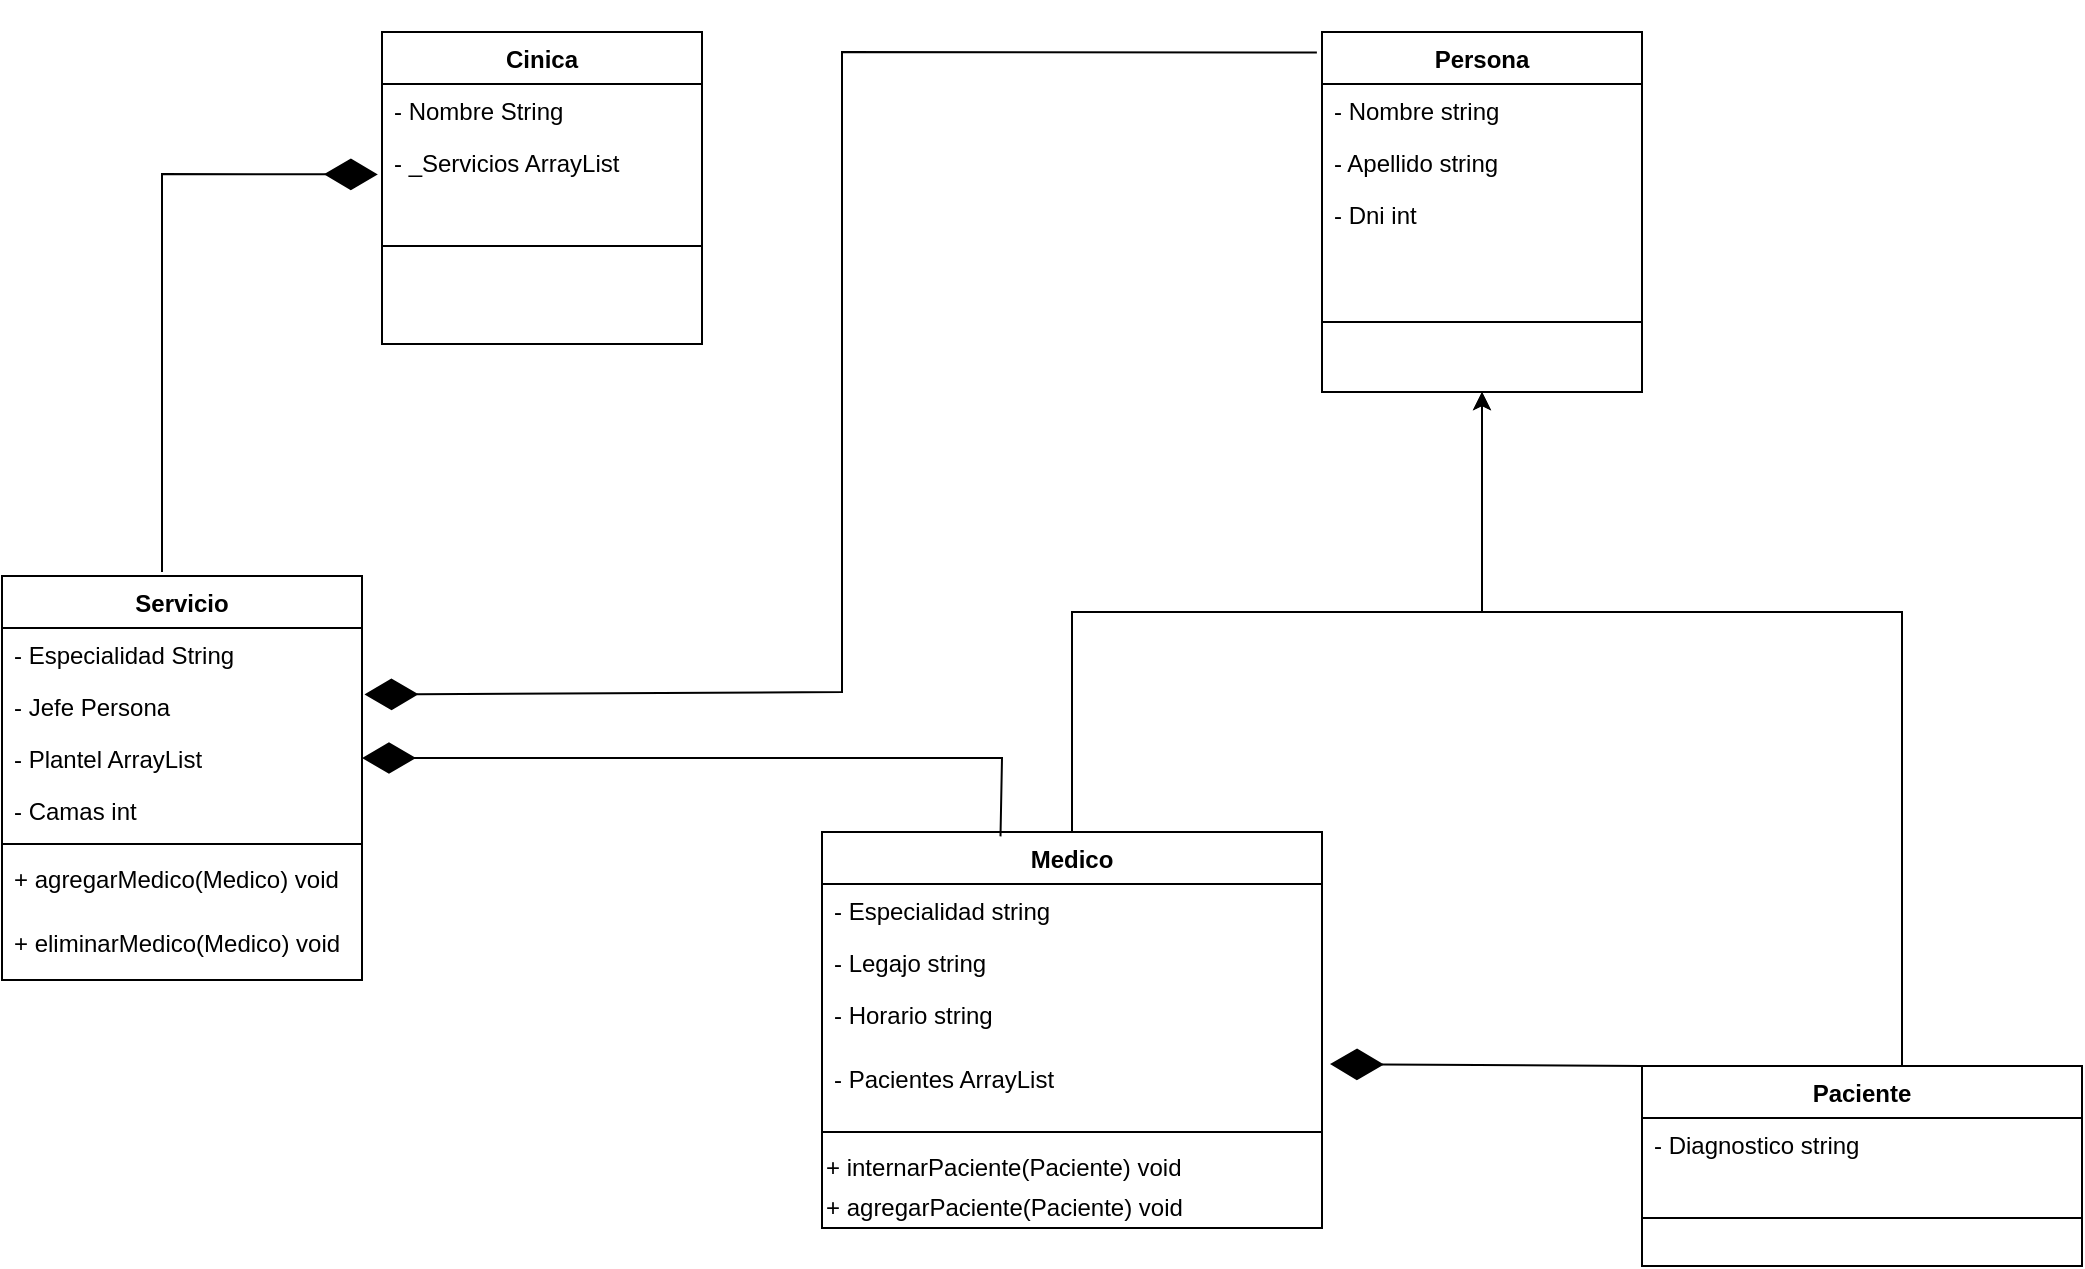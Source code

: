 <mxfile version="18.1.3" type="device"><diagram name="Page-1" id="e7e014a7-5840-1c2e-5031-d8a46d1fe8dd"><mxGraphModel dx="1293" dy="786" grid="1" gridSize="10" guides="1" tooltips="1" connect="1" arrows="1" fold="1" page="1" pageScale="1" pageWidth="1169" pageHeight="826" background="none" math="0" shadow="0"><root><mxCell id="0"/><mxCell id="1" parent="0"/><mxCell id="mwotw5wCNAqOD3l3HO5m-41" value="Cinica" style="swimlane;fontStyle=1;align=center;verticalAlign=top;childLayout=stackLayout;horizontal=1;startSize=26;horizontalStack=0;resizeParent=1;resizeParentMax=0;resizeLast=0;collapsible=1;marginBottom=0;" vertex="1" parent="1"><mxGeometry x="250" y="40" width="160" height="156" as="geometry"/></mxCell><mxCell id="mwotw5wCNAqOD3l3HO5m-42" value="- Nombre String" style="text;strokeColor=none;fillColor=none;align=left;verticalAlign=top;spacingLeft=4;spacingRight=4;overflow=hidden;rotatable=0;points=[[0,0.5],[1,0.5]];portConstraint=eastwest;" vertex="1" parent="mwotw5wCNAqOD3l3HO5m-41"><mxGeometry y="26" width="160" height="26" as="geometry"/></mxCell><mxCell id="mwotw5wCNAqOD3l3HO5m-48" value="- _Servicios ArrayList" style="text;strokeColor=none;fillColor=none;align=left;verticalAlign=top;spacingLeft=4;spacingRight=4;overflow=hidden;rotatable=0;points=[[0,0.5],[1,0.5]];portConstraint=eastwest;" vertex="1" parent="mwotw5wCNAqOD3l3HO5m-41"><mxGeometry y="52" width="160" height="26" as="geometry"/></mxCell><mxCell id="mwotw5wCNAqOD3l3HO5m-43" value="" style="line;strokeWidth=1;fillColor=none;align=left;verticalAlign=middle;spacingTop=-1;spacingLeft=3;spacingRight=3;rotatable=0;labelPosition=right;points=[];portConstraint=eastwest;" vertex="1" parent="mwotw5wCNAqOD3l3HO5m-41"><mxGeometry y="78" width="160" height="58" as="geometry"/></mxCell><mxCell id="mwotw5wCNAqOD3l3HO5m-47" value="&lt;span style=&quot;color: rgba(0, 0, 0, 0); font-family: monospace; font-size: 0px; text-align: start;&quot;&gt;a&lt;/span&gt;" style="text;html=1;align=center;verticalAlign=middle;resizable=0;points=[];autosize=1;strokeColor=none;fillColor=none;" vertex="1" parent="mwotw5wCNAqOD3l3HO5m-41"><mxGeometry y="136" width="160" height="20" as="geometry"/></mxCell><mxCell id="mwotw5wCNAqOD3l3HO5m-53" value="Servicio" style="swimlane;fontStyle=1;align=center;verticalAlign=top;childLayout=stackLayout;horizontal=1;startSize=26;horizontalStack=0;resizeParent=1;resizeParentMax=0;resizeLast=0;collapsible=1;marginBottom=0;" vertex="1" parent="1"><mxGeometry x="60" y="312" width="180" height="202" as="geometry"/></mxCell><mxCell id="mwotw5wCNAqOD3l3HO5m-57" value="- Especialidad String" style="text;strokeColor=none;fillColor=none;align=left;verticalAlign=top;spacingLeft=4;spacingRight=4;overflow=hidden;rotatable=0;points=[[0,0.5],[1,0.5]];portConstraint=eastwest;" vertex="1" parent="mwotw5wCNAqOD3l3HO5m-53"><mxGeometry y="26" width="180" height="26" as="geometry"/></mxCell><mxCell id="mwotw5wCNAqOD3l3HO5m-54" value="- Jefe Persona" style="text;strokeColor=none;fillColor=none;align=left;verticalAlign=top;spacingLeft=4;spacingRight=4;overflow=hidden;rotatable=0;points=[[0,0.5],[1,0.5]];portConstraint=eastwest;" vertex="1" parent="mwotw5wCNAqOD3l3HO5m-53"><mxGeometry y="52" width="180" height="26" as="geometry"/></mxCell><mxCell id="mwotw5wCNAqOD3l3HO5m-58" value="- Plantel ArrayList" style="text;strokeColor=none;fillColor=none;align=left;verticalAlign=top;spacingLeft=4;spacingRight=4;overflow=hidden;rotatable=0;points=[[0,0.5],[1,0.5]];portConstraint=eastwest;" vertex="1" parent="mwotw5wCNAqOD3l3HO5m-53"><mxGeometry y="78" width="180" height="26" as="geometry"/></mxCell><mxCell id="mwotw5wCNAqOD3l3HO5m-59" value="- Camas int" style="text;strokeColor=none;fillColor=none;align=left;verticalAlign=top;spacingLeft=4;spacingRight=4;overflow=hidden;rotatable=0;points=[[0,0.5],[1,0.5]];portConstraint=eastwest;" vertex="1" parent="mwotw5wCNAqOD3l3HO5m-53"><mxGeometry y="104" width="180" height="26" as="geometry"/></mxCell><mxCell id="mwotw5wCNAqOD3l3HO5m-55" value="" style="line;strokeWidth=1;fillColor=none;align=left;verticalAlign=middle;spacingTop=-1;spacingLeft=3;spacingRight=3;rotatable=0;labelPosition=right;points=[];portConstraint=eastwest;" vertex="1" parent="mwotw5wCNAqOD3l3HO5m-53"><mxGeometry y="130" width="180" height="8" as="geometry"/></mxCell><mxCell id="mwotw5wCNAqOD3l3HO5m-56" value="+ agregarMedico(Medico) void" style="text;strokeColor=none;fillColor=none;align=left;verticalAlign=top;spacingLeft=4;spacingRight=4;overflow=hidden;rotatable=0;points=[[0,0.5],[1,0.5]];portConstraint=eastwest;" vertex="1" parent="mwotw5wCNAqOD3l3HO5m-53"><mxGeometry y="138" width="180" height="32" as="geometry"/></mxCell><mxCell id="mwotw5wCNAqOD3l3HO5m-60" value="+ eliminarMedico(Medico) void" style="text;strokeColor=none;fillColor=none;align=left;verticalAlign=top;spacingLeft=4;spacingRight=4;overflow=hidden;rotatable=0;points=[[0,0.5],[1,0.5]];portConstraint=eastwest;" vertex="1" parent="mwotw5wCNAqOD3l3HO5m-53"><mxGeometry y="170" width="180" height="32" as="geometry"/></mxCell><mxCell id="mwotw5wCNAqOD3l3HO5m-63" value="Persona" style="swimlane;fontStyle=1;align=center;verticalAlign=top;childLayout=stackLayout;horizontal=1;startSize=26;horizontalStack=0;resizeParent=1;resizeParentMax=0;resizeLast=0;collapsible=1;marginBottom=0;" vertex="1" parent="1"><mxGeometry x="720" y="40" width="160" height="180" as="geometry"/></mxCell><mxCell id="mwotw5wCNAqOD3l3HO5m-68" value="- Nombre string" style="text;strokeColor=none;fillColor=none;align=left;verticalAlign=top;spacingLeft=4;spacingRight=4;overflow=hidden;rotatable=0;points=[[0,0.5],[1,0.5]];portConstraint=eastwest;" vertex="1" parent="mwotw5wCNAqOD3l3HO5m-63"><mxGeometry y="26" width="160" height="26" as="geometry"/></mxCell><mxCell id="mwotw5wCNAqOD3l3HO5m-67" value="- Apellido string" style="text;strokeColor=none;fillColor=none;align=left;verticalAlign=top;spacingLeft=4;spacingRight=4;overflow=hidden;rotatable=0;points=[[0,0.5],[1,0.5]];portConstraint=eastwest;" vertex="1" parent="mwotw5wCNAqOD3l3HO5m-63"><mxGeometry y="52" width="160" height="26" as="geometry"/></mxCell><mxCell id="mwotw5wCNAqOD3l3HO5m-64" value="- Dni int" style="text;strokeColor=none;fillColor=none;align=left;verticalAlign=top;spacingLeft=4;spacingRight=4;overflow=hidden;rotatable=0;points=[[0,0.5],[1,0.5]];portConstraint=eastwest;" vertex="1" parent="mwotw5wCNAqOD3l3HO5m-63"><mxGeometry y="78" width="160" height="32" as="geometry"/></mxCell><mxCell id="mwotw5wCNAqOD3l3HO5m-65" value="" style="line;strokeWidth=1;fillColor=none;align=left;verticalAlign=middle;spacingTop=-1;spacingLeft=3;spacingRight=3;rotatable=0;labelPosition=right;points=[];portConstraint=eastwest;" vertex="1" parent="mwotw5wCNAqOD3l3HO5m-63"><mxGeometry y="110" width="160" height="70" as="geometry"/></mxCell><mxCell id="mwotw5wCNAqOD3l3HO5m-99" style="edgeStyle=orthogonalEdgeStyle;rounded=0;orthogonalLoop=1;jettySize=auto;html=1;entryX=0.5;entryY=1;entryDx=0;entryDy=0;" edge="1" parent="1" source="mwotw5wCNAqOD3l3HO5m-73" target="mwotw5wCNAqOD3l3HO5m-63"><mxGeometry relative="1" as="geometry"><mxPoint x="595" y="320" as="targetPoint"/></mxGeometry></mxCell><mxCell id="mwotw5wCNAqOD3l3HO5m-73" value="Medico" style="swimlane;fontStyle=1;align=center;verticalAlign=top;childLayout=stackLayout;horizontal=1;startSize=26;horizontalStack=0;resizeParent=1;resizeParentMax=0;resizeLast=0;collapsible=1;marginBottom=0;rotation=0;" vertex="1" parent="1"><mxGeometry x="470" y="440" width="250" height="198" as="geometry"/></mxCell><mxCell id="mwotw5wCNAqOD3l3HO5m-74" value="- Especialidad string" style="text;strokeColor=none;fillColor=none;align=left;verticalAlign=top;spacingLeft=4;spacingRight=4;overflow=hidden;rotatable=0;points=[[0,0.5],[1,0.5]];portConstraint=eastwest;" vertex="1" parent="mwotw5wCNAqOD3l3HO5m-73"><mxGeometry y="26" width="250" height="26" as="geometry"/></mxCell><mxCell id="mwotw5wCNAqOD3l3HO5m-75" value="- Legajo string" style="text;strokeColor=none;fillColor=none;align=left;verticalAlign=top;spacingLeft=4;spacingRight=4;overflow=hidden;rotatable=0;points=[[0,0.5],[1,0.5]];portConstraint=eastwest;" vertex="1" parent="mwotw5wCNAqOD3l3HO5m-73"><mxGeometry y="52" width="250" height="26" as="geometry"/></mxCell><mxCell id="mwotw5wCNAqOD3l3HO5m-76" value="- Horario string" style="text;strokeColor=none;fillColor=none;align=left;verticalAlign=top;spacingLeft=4;spacingRight=4;overflow=hidden;rotatable=0;points=[[0,0.5],[1,0.5]];portConstraint=eastwest;" vertex="1" parent="mwotw5wCNAqOD3l3HO5m-73"><mxGeometry y="78" width="250" height="32" as="geometry"/></mxCell><mxCell id="mwotw5wCNAqOD3l3HO5m-106" value="- Pacientes ArrayList" style="text;strokeColor=none;fillColor=none;align=left;verticalAlign=top;spacingLeft=4;spacingRight=4;overflow=hidden;rotatable=0;points=[[0,0.5],[1,0.5]];portConstraint=eastwest;" vertex="1" parent="mwotw5wCNAqOD3l3HO5m-73"><mxGeometry y="110" width="250" height="32" as="geometry"/></mxCell><mxCell id="mwotw5wCNAqOD3l3HO5m-77" value="" style="line;strokeWidth=1;fillColor=none;align=left;verticalAlign=middle;spacingTop=-1;spacingLeft=3;spacingRight=3;rotatable=0;labelPosition=right;points=[];portConstraint=eastwest;" vertex="1" parent="mwotw5wCNAqOD3l3HO5m-73"><mxGeometry y="142" width="250" height="16" as="geometry"/></mxCell><mxCell id="mwotw5wCNAqOD3l3HO5m-85" value="+ internarPaciente(Paciente) void" style="text;html=1;align=left;verticalAlign=middle;resizable=0;points=[];autosize=1;strokeColor=none;fillColor=none;" vertex="1" parent="mwotw5wCNAqOD3l3HO5m-73"><mxGeometry y="158" width="250" height="20" as="geometry"/></mxCell><mxCell id="mwotw5wCNAqOD3l3HO5m-83" value="+ agregarPaciente(Paciente) void" style="text;html=1;align=left;verticalAlign=middle;resizable=0;points=[];autosize=1;strokeColor=none;fillColor=none;" vertex="1" parent="mwotw5wCNAqOD3l3HO5m-73"><mxGeometry y="178" width="250" height="20" as="geometry"/></mxCell><mxCell id="mwotw5wCNAqOD3l3HO5m-100" style="edgeStyle=orthogonalEdgeStyle;rounded=0;orthogonalLoop=1;jettySize=auto;html=1;entryX=0.5;entryY=1;entryDx=0;entryDy=0;" edge="1" parent="1" source="mwotw5wCNAqOD3l3HO5m-91" target="mwotw5wCNAqOD3l3HO5m-63"><mxGeometry relative="1" as="geometry"><mxPoint x="800" y="230" as="targetPoint"/><Array as="points"><mxPoint x="1010" y="330"/><mxPoint x="800" y="330"/></Array></mxGeometry></mxCell><mxCell id="mwotw5wCNAqOD3l3HO5m-91" value="Paciente" style="swimlane;fontStyle=1;align=center;verticalAlign=top;childLayout=stackLayout;horizontal=1;startSize=26;horizontalStack=0;resizeParent=1;resizeParentMax=0;resizeLast=0;collapsible=1;marginBottom=0;" vertex="1" parent="1"><mxGeometry x="880" y="557" width="220" height="100" as="geometry"/></mxCell><mxCell id="mwotw5wCNAqOD3l3HO5m-92" value="- Diagnostico string" style="text;strokeColor=none;fillColor=none;align=left;verticalAlign=top;spacingLeft=4;spacingRight=4;overflow=hidden;rotatable=0;points=[[0,0.5],[1,0.5]];portConstraint=eastwest;" vertex="1" parent="mwotw5wCNAqOD3l3HO5m-91"><mxGeometry y="26" width="220" height="26" as="geometry"/></mxCell><mxCell id="mwotw5wCNAqOD3l3HO5m-93" value="" style="line;strokeWidth=1;fillColor=none;align=left;verticalAlign=middle;spacingTop=-1;spacingLeft=3;spacingRight=3;rotatable=0;labelPosition=right;points=[];portConstraint=eastwest;" vertex="1" parent="mwotw5wCNAqOD3l3HO5m-91"><mxGeometry y="52" width="220" height="48" as="geometry"/></mxCell><mxCell id="mwotw5wCNAqOD3l3HO5m-101" value="" style="endArrow=diamondThin;endFill=1;endSize=24;html=1;rounded=0;entryX=-0.013;entryY=0.74;entryDx=0;entryDy=0;entryPerimeter=0;" edge="1" parent="1" target="mwotw5wCNAqOD3l3HO5m-48"><mxGeometry width="160" relative="1" as="geometry"><mxPoint x="140" y="310" as="sourcePoint"/><mxPoint x="670" y="430" as="targetPoint"/><Array as="points"><mxPoint x="140" y="111"/></Array></mxGeometry></mxCell><mxCell id="mwotw5wCNAqOD3l3HO5m-102" value="" style="endArrow=diamondThin;endFill=1;endSize=24;html=1;rounded=0;entryX=1;entryY=0.5;entryDx=0;entryDy=0;exitX=0.357;exitY=0.011;exitDx=0;exitDy=0;exitPerimeter=0;" edge="1" parent="1" source="mwotw5wCNAqOD3l3HO5m-73" target="mwotw5wCNAqOD3l3HO5m-58"><mxGeometry width="160" relative="1" as="geometry"><mxPoint x="510" y="430" as="sourcePoint"/><mxPoint x="670" y="430" as="targetPoint"/><Array as="points"><mxPoint x="560" y="403"/></Array></mxGeometry></mxCell><mxCell id="mwotw5wCNAqOD3l3HO5m-103" value="" style="endArrow=diamondThin;endFill=1;endSize=24;html=1;rounded=0;entryX=1.007;entryY=0.278;entryDx=0;entryDy=0;entryPerimeter=0;exitX=-0.016;exitY=0.057;exitDx=0;exitDy=0;exitPerimeter=0;" edge="1" parent="1" source="mwotw5wCNAqOD3l3HO5m-63" target="mwotw5wCNAqOD3l3HO5m-54"><mxGeometry width="160" relative="1" as="geometry"><mxPoint x="250" y="670" as="sourcePoint"/><mxPoint x="370" y="520" as="targetPoint"/><Array as="points"><mxPoint x="480" y="50"/><mxPoint x="480" y="370"/></Array></mxGeometry></mxCell><mxCell id="mwotw5wCNAqOD3l3HO5m-105" value="" style="endArrow=diamondThin;endFill=1;endSize=24;html=1;rounded=0;exitX=0;exitY=0;exitDx=0;exitDy=0;entryX=1.016;entryY=0.189;entryDx=0;entryDy=0;entryPerimeter=0;" edge="1" parent="1" source="mwotw5wCNAqOD3l3HO5m-91" target="mwotw5wCNAqOD3l3HO5m-106"><mxGeometry width="160" relative="1" as="geometry"><mxPoint x="520" y="430" as="sourcePoint"/><mxPoint x="750" y="490" as="targetPoint"/><Array as="points"/></mxGeometry></mxCell></root></mxGraphModel></diagram></mxfile>